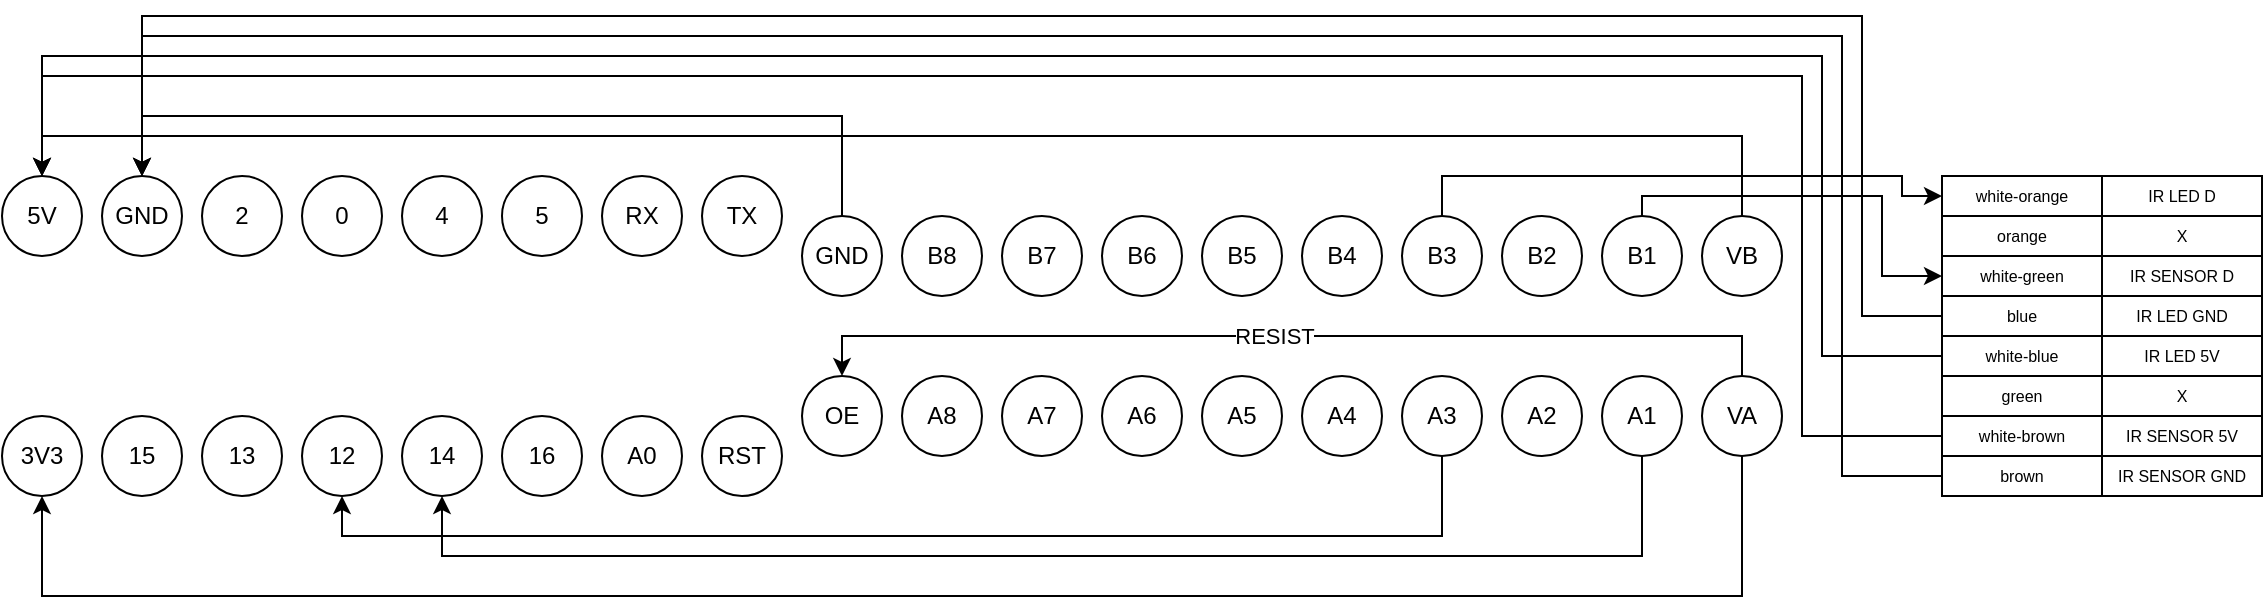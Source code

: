 <mxfile version="18.0.6" type="device"><diagram id="Yv0GV6x-htSPkPUxbdt9" name="Page-1"><mxGraphModel dx="857" dy="571" grid="1" gridSize="10" guides="1" tooltips="1" connect="1" arrows="1" fold="1" page="1" pageScale="1" pageWidth="1169" pageHeight="827" math="0" shadow="0"><root><mxCell id="0"/><mxCell id="1" parent="0"/><mxCell id="uCQ7lQ5t6LYY0jT9j9ak-1" value="5V" style="ellipse;whiteSpace=wrap;html=1;aspect=fixed;" vertex="1" parent="1"><mxGeometry x="20" y="120" width="40" height="40" as="geometry"/></mxCell><mxCell id="uCQ7lQ5t6LYY0jT9j9ak-9" value="GND" style="ellipse;whiteSpace=wrap;html=1;aspect=fixed;" vertex="1" parent="1"><mxGeometry x="70" y="120" width="40" height="40" as="geometry"/></mxCell><mxCell id="uCQ7lQ5t6LYY0jT9j9ak-10" value="2" style="ellipse;whiteSpace=wrap;html=1;aspect=fixed;" vertex="1" parent="1"><mxGeometry x="120" y="120" width="40" height="40" as="geometry"/></mxCell><mxCell id="uCQ7lQ5t6LYY0jT9j9ak-11" value="0" style="ellipse;whiteSpace=wrap;html=1;aspect=fixed;" vertex="1" parent="1"><mxGeometry x="170" y="120" width="40" height="40" as="geometry"/></mxCell><mxCell id="uCQ7lQ5t6LYY0jT9j9ak-12" value="4" style="ellipse;whiteSpace=wrap;html=1;aspect=fixed;" vertex="1" parent="1"><mxGeometry x="220" y="120" width="40" height="40" as="geometry"/></mxCell><mxCell id="uCQ7lQ5t6LYY0jT9j9ak-13" value="5" style="ellipse;whiteSpace=wrap;html=1;aspect=fixed;" vertex="1" parent="1"><mxGeometry x="270" y="120" width="40" height="40" as="geometry"/></mxCell><mxCell id="uCQ7lQ5t6LYY0jT9j9ak-14" value="RX" style="ellipse;whiteSpace=wrap;html=1;aspect=fixed;" vertex="1" parent="1"><mxGeometry x="320" y="120" width="40" height="40" as="geometry"/></mxCell><mxCell id="uCQ7lQ5t6LYY0jT9j9ak-15" value="TX" style="ellipse;whiteSpace=wrap;html=1;aspect=fixed;" vertex="1" parent="1"><mxGeometry x="370" y="120" width="40" height="40" as="geometry"/></mxCell><mxCell id="uCQ7lQ5t6LYY0jT9j9ak-16" value="3V3" style="ellipse;whiteSpace=wrap;html=1;aspect=fixed;" vertex="1" parent="1"><mxGeometry x="20" y="240" width="40" height="40" as="geometry"/></mxCell><mxCell id="uCQ7lQ5t6LYY0jT9j9ak-17" value="15" style="ellipse;whiteSpace=wrap;html=1;aspect=fixed;" vertex="1" parent="1"><mxGeometry x="70" y="240" width="40" height="40" as="geometry"/></mxCell><mxCell id="uCQ7lQ5t6LYY0jT9j9ak-18" value="13" style="ellipse;whiteSpace=wrap;html=1;aspect=fixed;" vertex="1" parent="1"><mxGeometry x="120" y="240" width="40" height="40" as="geometry"/></mxCell><mxCell id="uCQ7lQ5t6LYY0jT9j9ak-19" value="12" style="ellipse;whiteSpace=wrap;html=1;aspect=fixed;" vertex="1" parent="1"><mxGeometry x="170" y="240" width="40" height="40" as="geometry"/></mxCell><mxCell id="uCQ7lQ5t6LYY0jT9j9ak-20" value="14" style="ellipse;whiteSpace=wrap;html=1;aspect=fixed;" vertex="1" parent="1"><mxGeometry x="220" y="240" width="40" height="40" as="geometry"/></mxCell><mxCell id="uCQ7lQ5t6LYY0jT9j9ak-21" value="16" style="ellipse;whiteSpace=wrap;html=1;aspect=fixed;" vertex="1" parent="1"><mxGeometry x="270" y="240" width="40" height="40" as="geometry"/></mxCell><mxCell id="uCQ7lQ5t6LYY0jT9j9ak-22" value="A0" style="ellipse;whiteSpace=wrap;html=1;aspect=fixed;" vertex="1" parent="1"><mxGeometry x="320" y="240" width="40" height="40" as="geometry"/></mxCell><mxCell id="uCQ7lQ5t6LYY0jT9j9ak-23" value="RST" style="ellipse;whiteSpace=wrap;html=1;aspect=fixed;" vertex="1" parent="1"><mxGeometry x="370" y="240" width="40" height="40" as="geometry"/></mxCell><mxCell id="uCQ7lQ5t6LYY0jT9j9ak-76" style="edgeStyle=orthogonalEdgeStyle;rounded=0;orthogonalLoop=1;jettySize=auto;html=1;entryX=0.5;entryY=0;entryDx=0;entryDy=0;fontSize=8;" edge="1" parent="1" source="uCQ7lQ5t6LYY0jT9j9ak-24" target="uCQ7lQ5t6LYY0jT9j9ak-9"><mxGeometry relative="1" as="geometry"><Array as="points"><mxPoint x="440" y="90"/><mxPoint x="90" y="90"/></Array></mxGeometry></mxCell><mxCell id="uCQ7lQ5t6LYY0jT9j9ak-24" value="GND" style="ellipse;whiteSpace=wrap;html=1;aspect=fixed;" vertex="1" parent="1"><mxGeometry x="420" y="140" width="40" height="40" as="geometry"/></mxCell><mxCell id="uCQ7lQ5t6LYY0jT9j9ak-25" value="B6" style="ellipse;whiteSpace=wrap;html=1;aspect=fixed;" vertex="1" parent="1"><mxGeometry x="570" y="140" width="40" height="40" as="geometry"/></mxCell><mxCell id="uCQ7lQ5t6LYY0jT9j9ak-26" value="B5" style="ellipse;whiteSpace=wrap;html=1;aspect=fixed;" vertex="1" parent="1"><mxGeometry x="620" y="140" width="40" height="40" as="geometry"/></mxCell><mxCell id="uCQ7lQ5t6LYY0jT9j9ak-27" value="B4" style="ellipse;whiteSpace=wrap;html=1;aspect=fixed;" vertex="1" parent="1"><mxGeometry x="670" y="140" width="40" height="40" as="geometry"/></mxCell><mxCell id="uCQ7lQ5t6LYY0jT9j9ak-64" style="edgeStyle=orthogonalEdgeStyle;rounded=0;orthogonalLoop=1;jettySize=auto;html=1;entryX=0;entryY=0.5;entryDx=0;entryDy=0;fontSize=8;" edge="1" parent="1" source="uCQ7lQ5t6LYY0jT9j9ak-28" target="uCQ7lQ5t6LYY0jT9j9ak-46"><mxGeometry relative="1" as="geometry"><Array as="points"><mxPoint x="740" y="120"/><mxPoint x="970" y="120"/><mxPoint x="970" y="130"/></Array></mxGeometry></mxCell><mxCell id="uCQ7lQ5t6LYY0jT9j9ak-28" value="B3" style="ellipse;whiteSpace=wrap;html=1;aspect=fixed;" vertex="1" parent="1"><mxGeometry x="720" y="140" width="40" height="40" as="geometry"/></mxCell><mxCell id="uCQ7lQ5t6LYY0jT9j9ak-29" value="B2" style="ellipse;whiteSpace=wrap;html=1;aspect=fixed;" vertex="1" parent="1"><mxGeometry x="770" y="140" width="40" height="40" as="geometry"/></mxCell><mxCell id="uCQ7lQ5t6LYY0jT9j9ak-69" style="edgeStyle=orthogonalEdgeStyle;rounded=0;orthogonalLoop=1;jettySize=auto;html=1;entryX=0;entryY=0.5;entryDx=0;entryDy=0;fontSize=8;" edge="1" parent="1" source="uCQ7lQ5t6LYY0jT9j9ak-30" target="uCQ7lQ5t6LYY0jT9j9ak-48"><mxGeometry relative="1" as="geometry"><Array as="points"><mxPoint x="840" y="130"/><mxPoint x="960" y="130"/><mxPoint x="960" y="170"/></Array></mxGeometry></mxCell><mxCell id="uCQ7lQ5t6LYY0jT9j9ak-30" value="B1" style="ellipse;whiteSpace=wrap;html=1;aspect=fixed;" vertex="1" parent="1"><mxGeometry x="820" y="140" width="40" height="40" as="geometry"/></mxCell><mxCell id="uCQ7lQ5t6LYY0jT9j9ak-77" style="edgeStyle=orthogonalEdgeStyle;rounded=0;orthogonalLoop=1;jettySize=auto;html=1;fontSize=8;entryX=0.5;entryY=0;entryDx=0;entryDy=0;" edge="1" parent="1" source="uCQ7lQ5t6LYY0jT9j9ak-31" target="uCQ7lQ5t6LYY0jT9j9ak-1"><mxGeometry relative="1" as="geometry"><mxPoint x="270" y="20" as="targetPoint"/><Array as="points"><mxPoint x="890" y="100"/><mxPoint x="40" y="100"/></Array></mxGeometry></mxCell><mxCell id="uCQ7lQ5t6LYY0jT9j9ak-31" value="VB" style="ellipse;whiteSpace=wrap;html=1;aspect=fixed;" vertex="1" parent="1"><mxGeometry x="870" y="140" width="40" height="40" as="geometry"/></mxCell><mxCell id="uCQ7lQ5t6LYY0jT9j9ak-32" value="OE" style="ellipse;whiteSpace=wrap;html=1;aspect=fixed;" vertex="1" parent="1"><mxGeometry x="420" y="220" width="40" height="40" as="geometry"/></mxCell><mxCell id="uCQ7lQ5t6LYY0jT9j9ak-33" value="A6" style="ellipse;whiteSpace=wrap;html=1;aspect=fixed;" vertex="1" parent="1"><mxGeometry x="570" y="220" width="40" height="40" as="geometry"/></mxCell><mxCell id="uCQ7lQ5t6LYY0jT9j9ak-34" value="A5" style="ellipse;whiteSpace=wrap;html=1;aspect=fixed;" vertex="1" parent="1"><mxGeometry x="620" y="220" width="40" height="40" as="geometry"/></mxCell><mxCell id="uCQ7lQ5t6LYY0jT9j9ak-35" value="A4" style="ellipse;whiteSpace=wrap;html=1;aspect=fixed;" vertex="1" parent="1"><mxGeometry x="670" y="220" width="40" height="40" as="geometry"/></mxCell><mxCell id="uCQ7lQ5t6LYY0jT9j9ak-42" style="edgeStyle=orthogonalEdgeStyle;rounded=0;orthogonalLoop=1;jettySize=auto;html=1;entryX=0.5;entryY=1;entryDx=0;entryDy=0;" edge="1" parent="1" source="uCQ7lQ5t6LYY0jT9j9ak-36" target="uCQ7lQ5t6LYY0jT9j9ak-19"><mxGeometry relative="1" as="geometry"><Array as="points"><mxPoint x="740" y="300"/><mxPoint x="190" y="300"/></Array></mxGeometry></mxCell><mxCell id="uCQ7lQ5t6LYY0jT9j9ak-36" value="A3" style="ellipse;whiteSpace=wrap;html=1;aspect=fixed;" vertex="1" parent="1"><mxGeometry x="720" y="220" width="40" height="40" as="geometry"/></mxCell><mxCell id="uCQ7lQ5t6LYY0jT9j9ak-37" value="A2" style="ellipse;whiteSpace=wrap;html=1;aspect=fixed;" vertex="1" parent="1"><mxGeometry x="770" y="220" width="40" height="40" as="geometry"/></mxCell><mxCell id="uCQ7lQ5t6LYY0jT9j9ak-43" style="edgeStyle=orthogonalEdgeStyle;rounded=0;orthogonalLoop=1;jettySize=auto;html=1;entryX=0.5;entryY=1;entryDx=0;entryDy=0;" edge="1" parent="1" source="uCQ7lQ5t6LYY0jT9j9ak-38" target="uCQ7lQ5t6LYY0jT9j9ak-20"><mxGeometry relative="1" as="geometry"><Array as="points"><mxPoint x="840" y="310"/><mxPoint x="240" y="310"/></Array></mxGeometry></mxCell><mxCell id="uCQ7lQ5t6LYY0jT9j9ak-38" value="A1" style="ellipse;whiteSpace=wrap;html=1;aspect=fixed;" vertex="1" parent="1"><mxGeometry x="820" y="220" width="40" height="40" as="geometry"/></mxCell><mxCell id="uCQ7lQ5t6LYY0jT9j9ak-40" style="edgeStyle=orthogonalEdgeStyle;rounded=0;orthogonalLoop=1;jettySize=auto;html=1;entryX=0.5;entryY=0;entryDx=0;entryDy=0;" edge="1" parent="1" source="uCQ7lQ5t6LYY0jT9j9ak-39" target="uCQ7lQ5t6LYY0jT9j9ak-32"><mxGeometry relative="1" as="geometry"><mxPoint x="460" y="220" as="targetPoint"/><Array as="points"><mxPoint x="890" y="200"/><mxPoint x="440" y="200"/></Array></mxGeometry></mxCell><mxCell id="uCQ7lQ5t6LYY0jT9j9ak-41" value="RESIST" style="edgeLabel;html=1;align=center;verticalAlign=middle;resizable=0;points=[];" vertex="1" connectable="0" parent="uCQ7lQ5t6LYY0jT9j9ak-40"><mxGeometry x="-0.065" relative="1" as="geometry"><mxPoint x="-25" as="offset"/></mxGeometry></mxCell><mxCell id="uCQ7lQ5t6LYY0jT9j9ak-44" style="edgeStyle=orthogonalEdgeStyle;rounded=0;orthogonalLoop=1;jettySize=auto;html=1;entryX=0.5;entryY=1;entryDx=0;entryDy=0;" edge="1" parent="1" source="uCQ7lQ5t6LYY0jT9j9ak-39" target="uCQ7lQ5t6LYY0jT9j9ak-16"><mxGeometry relative="1" as="geometry"><Array as="points"><mxPoint x="890" y="330"/><mxPoint x="40" y="330"/></Array></mxGeometry></mxCell><mxCell id="uCQ7lQ5t6LYY0jT9j9ak-39" value="VA" style="ellipse;whiteSpace=wrap;html=1;aspect=fixed;" vertex="1" parent="1"><mxGeometry x="870" y="220" width="40" height="40" as="geometry"/></mxCell><mxCell id="uCQ7lQ5t6LYY0jT9j9ak-46" value="white-orange" style="rounded=0;whiteSpace=wrap;html=1;fontSize=8;" vertex="1" parent="1"><mxGeometry x="990" y="120" width="80" height="20" as="geometry"/></mxCell><mxCell id="uCQ7lQ5t6LYY0jT9j9ak-47" value="orange" style="rounded=0;whiteSpace=wrap;html=1;fontSize=8;" vertex="1" parent="1"><mxGeometry x="990" y="140" width="80" height="20" as="geometry"/></mxCell><mxCell id="uCQ7lQ5t6LYY0jT9j9ak-48" value="white-green" style="rounded=0;whiteSpace=wrap;html=1;fontSize=8;" vertex="1" parent="1"><mxGeometry x="990" y="160" width="80" height="20" as="geometry"/></mxCell><mxCell id="uCQ7lQ5t6LYY0jT9j9ak-68" style="edgeStyle=orthogonalEdgeStyle;rounded=0;orthogonalLoop=1;jettySize=auto;html=1;fontSize=8;" edge="1" parent="1" source="uCQ7lQ5t6LYY0jT9j9ak-49" target="uCQ7lQ5t6LYY0jT9j9ak-9"><mxGeometry relative="1" as="geometry"><mxPoint x="230" y="50" as="targetPoint"/><Array as="points"><mxPoint x="950" y="190"/><mxPoint x="950" y="40"/><mxPoint x="90" y="40"/></Array></mxGeometry></mxCell><mxCell id="uCQ7lQ5t6LYY0jT9j9ak-49" value="blue" style="rounded=0;whiteSpace=wrap;html=1;fontSize=8;" vertex="1" parent="1"><mxGeometry x="990" y="180" width="80" height="20" as="geometry"/></mxCell><mxCell id="uCQ7lQ5t6LYY0jT9j9ak-65" style="edgeStyle=orthogonalEdgeStyle;rounded=0;orthogonalLoop=1;jettySize=auto;html=1;fontSize=8;" edge="1" parent="1" source="uCQ7lQ5t6LYY0jT9j9ak-50" target="uCQ7lQ5t6LYY0jT9j9ak-1"><mxGeometry relative="1" as="geometry"><mxPoint x="590" y="60" as="targetPoint"/><Array as="points"><mxPoint x="930" y="210"/><mxPoint x="930" y="60"/><mxPoint x="40" y="60"/></Array></mxGeometry></mxCell><mxCell id="uCQ7lQ5t6LYY0jT9j9ak-50" value="white-blue" style="rounded=0;whiteSpace=wrap;html=1;fontSize=8;" vertex="1" parent="1"><mxGeometry x="990" y="200" width="80" height="20" as="geometry"/></mxCell><mxCell id="uCQ7lQ5t6LYY0jT9j9ak-51" value="green" style="rounded=0;whiteSpace=wrap;html=1;fontSize=8;" vertex="1" parent="1"><mxGeometry x="990" y="220" width="80" height="20" as="geometry"/></mxCell><mxCell id="uCQ7lQ5t6LYY0jT9j9ak-63" style="edgeStyle=orthogonalEdgeStyle;rounded=0;orthogonalLoop=1;jettySize=auto;html=1;fontSize=8;entryX=0.5;entryY=0;entryDx=0;entryDy=0;" edge="1" parent="1" source="uCQ7lQ5t6LYY0jT9j9ak-52" target="uCQ7lQ5t6LYY0jT9j9ak-1"><mxGeometry relative="1" as="geometry"><mxPoint x="590" y="90" as="targetPoint"/><Array as="points"><mxPoint x="920" y="250"/><mxPoint x="920" y="70"/><mxPoint x="40" y="70"/></Array></mxGeometry></mxCell><mxCell id="uCQ7lQ5t6LYY0jT9j9ak-52" value="white-brown" style="rounded=0;whiteSpace=wrap;html=1;fontSize=8;" vertex="1" parent="1"><mxGeometry x="990" y="240" width="80" height="20" as="geometry"/></mxCell><mxCell id="uCQ7lQ5t6LYY0jT9j9ak-67" style="edgeStyle=orthogonalEdgeStyle;rounded=0;orthogonalLoop=1;jettySize=auto;html=1;fontSize=8;" edge="1" parent="1" source="uCQ7lQ5t6LYY0jT9j9ak-53" target="uCQ7lQ5t6LYY0jT9j9ak-9"><mxGeometry relative="1" as="geometry"><mxPoint x="220" y="50" as="targetPoint"/><Array as="points"><mxPoint x="940" y="270"/><mxPoint x="940" y="50"/><mxPoint x="90" y="50"/></Array></mxGeometry></mxCell><mxCell id="uCQ7lQ5t6LYY0jT9j9ak-53" value="brown" style="rounded=0;whiteSpace=wrap;html=1;fontSize=8;" vertex="1" parent="1"><mxGeometry x="990" y="260" width="80" height="20" as="geometry"/></mxCell><mxCell id="uCQ7lQ5t6LYY0jT9j9ak-55" value="IR LED D" style="rounded=0;whiteSpace=wrap;html=1;fontSize=8;" vertex="1" parent="1"><mxGeometry x="1070" y="120" width="80" height="20" as="geometry"/></mxCell><mxCell id="uCQ7lQ5t6LYY0jT9j9ak-56" value="X" style="rounded=0;whiteSpace=wrap;html=1;fontSize=8;" vertex="1" parent="1"><mxGeometry x="1070" y="140" width="80" height="20" as="geometry"/></mxCell><mxCell id="uCQ7lQ5t6LYY0jT9j9ak-57" value="IR SENSOR D" style="rounded=0;whiteSpace=wrap;html=1;fontSize=8;" vertex="1" parent="1"><mxGeometry x="1070" y="160" width="80" height="20" as="geometry"/></mxCell><mxCell id="uCQ7lQ5t6LYY0jT9j9ak-58" value="IR LED GND" style="rounded=0;whiteSpace=wrap;html=1;fontSize=8;" vertex="1" parent="1"><mxGeometry x="1070" y="180" width="80" height="20" as="geometry"/></mxCell><mxCell id="uCQ7lQ5t6LYY0jT9j9ak-59" value="IR LED 5V" style="rounded=0;whiteSpace=wrap;html=1;fontSize=8;" vertex="1" parent="1"><mxGeometry x="1070" y="200" width="80" height="20" as="geometry"/></mxCell><mxCell id="uCQ7lQ5t6LYY0jT9j9ak-60" value="X" style="rounded=0;whiteSpace=wrap;html=1;fontSize=8;" vertex="1" parent="1"><mxGeometry x="1070" y="220" width="80" height="20" as="geometry"/></mxCell><mxCell id="uCQ7lQ5t6LYY0jT9j9ak-61" value="IR SENSOR 5V" style="rounded=0;whiteSpace=wrap;html=1;fontSize=8;" vertex="1" parent="1"><mxGeometry x="1070" y="240" width="80" height="20" as="geometry"/></mxCell><mxCell id="uCQ7lQ5t6LYY0jT9j9ak-62" value="IR SENSOR GND" style="rounded=0;whiteSpace=wrap;html=1;fontSize=8;" vertex="1" parent="1"><mxGeometry x="1070" y="260" width="80" height="20" as="geometry"/></mxCell><mxCell id="uCQ7lQ5t6LYY0jT9j9ak-70" value="B8" style="ellipse;whiteSpace=wrap;html=1;aspect=fixed;" vertex="1" parent="1"><mxGeometry x="470" y="140" width="40" height="40" as="geometry"/></mxCell><mxCell id="uCQ7lQ5t6LYY0jT9j9ak-71" value="B7" style="ellipse;whiteSpace=wrap;html=1;aspect=fixed;" vertex="1" parent="1"><mxGeometry x="520" y="140" width="40" height="40" as="geometry"/></mxCell><mxCell id="uCQ7lQ5t6LYY0jT9j9ak-74" value="A7" style="ellipse;whiteSpace=wrap;html=1;aspect=fixed;" vertex="1" parent="1"><mxGeometry x="520" y="220" width="40" height="40" as="geometry"/></mxCell><mxCell id="uCQ7lQ5t6LYY0jT9j9ak-75" value="A8" style="ellipse;whiteSpace=wrap;html=1;aspect=fixed;" vertex="1" parent="1"><mxGeometry x="470" y="220" width="40" height="40" as="geometry"/></mxCell></root></mxGraphModel></diagram></mxfile>